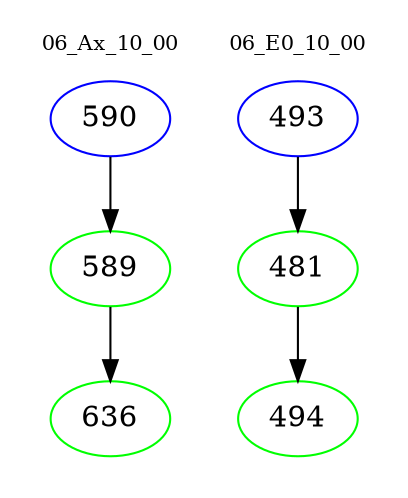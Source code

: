 digraph{
subgraph cluster_0 {
color = white
label = "06_Ax_10_00";
fontsize=10;
T0_590 [label="590", color="blue"]
T0_590 -> T0_589 [color="black"]
T0_589 [label="589", color="green"]
T0_589 -> T0_636 [color="black"]
T0_636 [label="636", color="green"]
}
subgraph cluster_1 {
color = white
label = "06_E0_10_00";
fontsize=10;
T1_493 [label="493", color="blue"]
T1_493 -> T1_481 [color="black"]
T1_481 [label="481", color="green"]
T1_481 -> T1_494 [color="black"]
T1_494 [label="494", color="green"]
}
}
